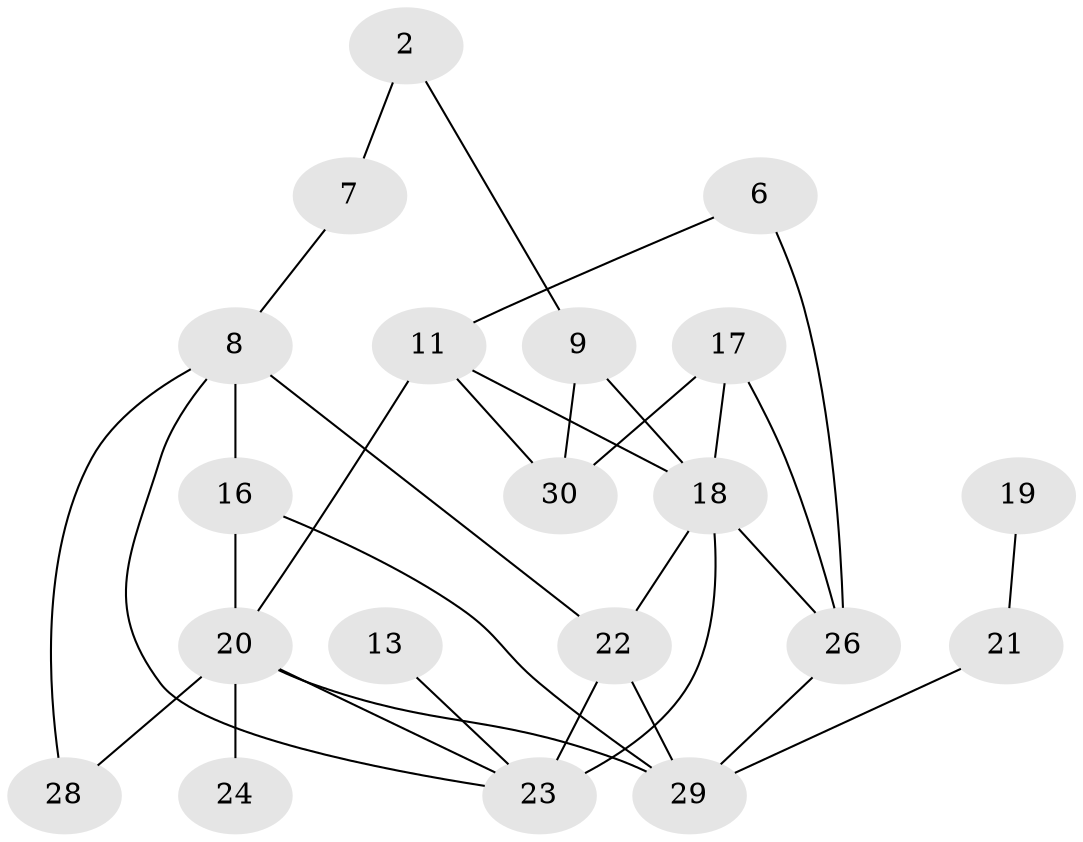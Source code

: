 // original degree distribution, {3: 0.16393442622950818, 0: 0.14754098360655737, 1: 0.18032786885245902, 2: 0.3114754098360656, 5: 0.08196721311475409, 4: 0.09836065573770492, 6: 0.01639344262295082}
// Generated by graph-tools (version 1.1) at 2025/35/03/04/25 23:35:50]
// undirected, 20 vertices, 32 edges
graph export_dot {
  node [color=gray90,style=filled];
  2;
  6;
  7;
  8;
  9;
  11;
  13;
  16;
  17;
  18;
  19;
  20;
  21;
  22;
  23;
  24;
  26;
  28;
  29;
  30;
  2 -- 7 [weight=1.0];
  2 -- 9 [weight=1.0];
  6 -- 11 [weight=1.0];
  6 -- 26 [weight=1.0];
  7 -- 8 [weight=1.0];
  8 -- 16 [weight=1.0];
  8 -- 22 [weight=1.0];
  8 -- 23 [weight=1.0];
  8 -- 28 [weight=1.0];
  9 -- 18 [weight=1.0];
  9 -- 30 [weight=1.0];
  11 -- 18 [weight=1.0];
  11 -- 20 [weight=1.0];
  11 -- 30 [weight=1.0];
  13 -- 23 [weight=1.0];
  16 -- 20 [weight=1.0];
  16 -- 29 [weight=1.0];
  17 -- 18 [weight=2.0];
  17 -- 26 [weight=1.0];
  17 -- 30 [weight=1.0];
  18 -- 22 [weight=2.0];
  18 -- 23 [weight=3.0];
  18 -- 26 [weight=1.0];
  19 -- 21 [weight=1.0];
  20 -- 23 [weight=1.0];
  20 -- 24 [weight=1.0];
  20 -- 28 [weight=1.0];
  20 -- 29 [weight=1.0];
  21 -- 29 [weight=1.0];
  22 -- 23 [weight=1.0];
  22 -- 29 [weight=1.0];
  26 -- 29 [weight=1.0];
}
